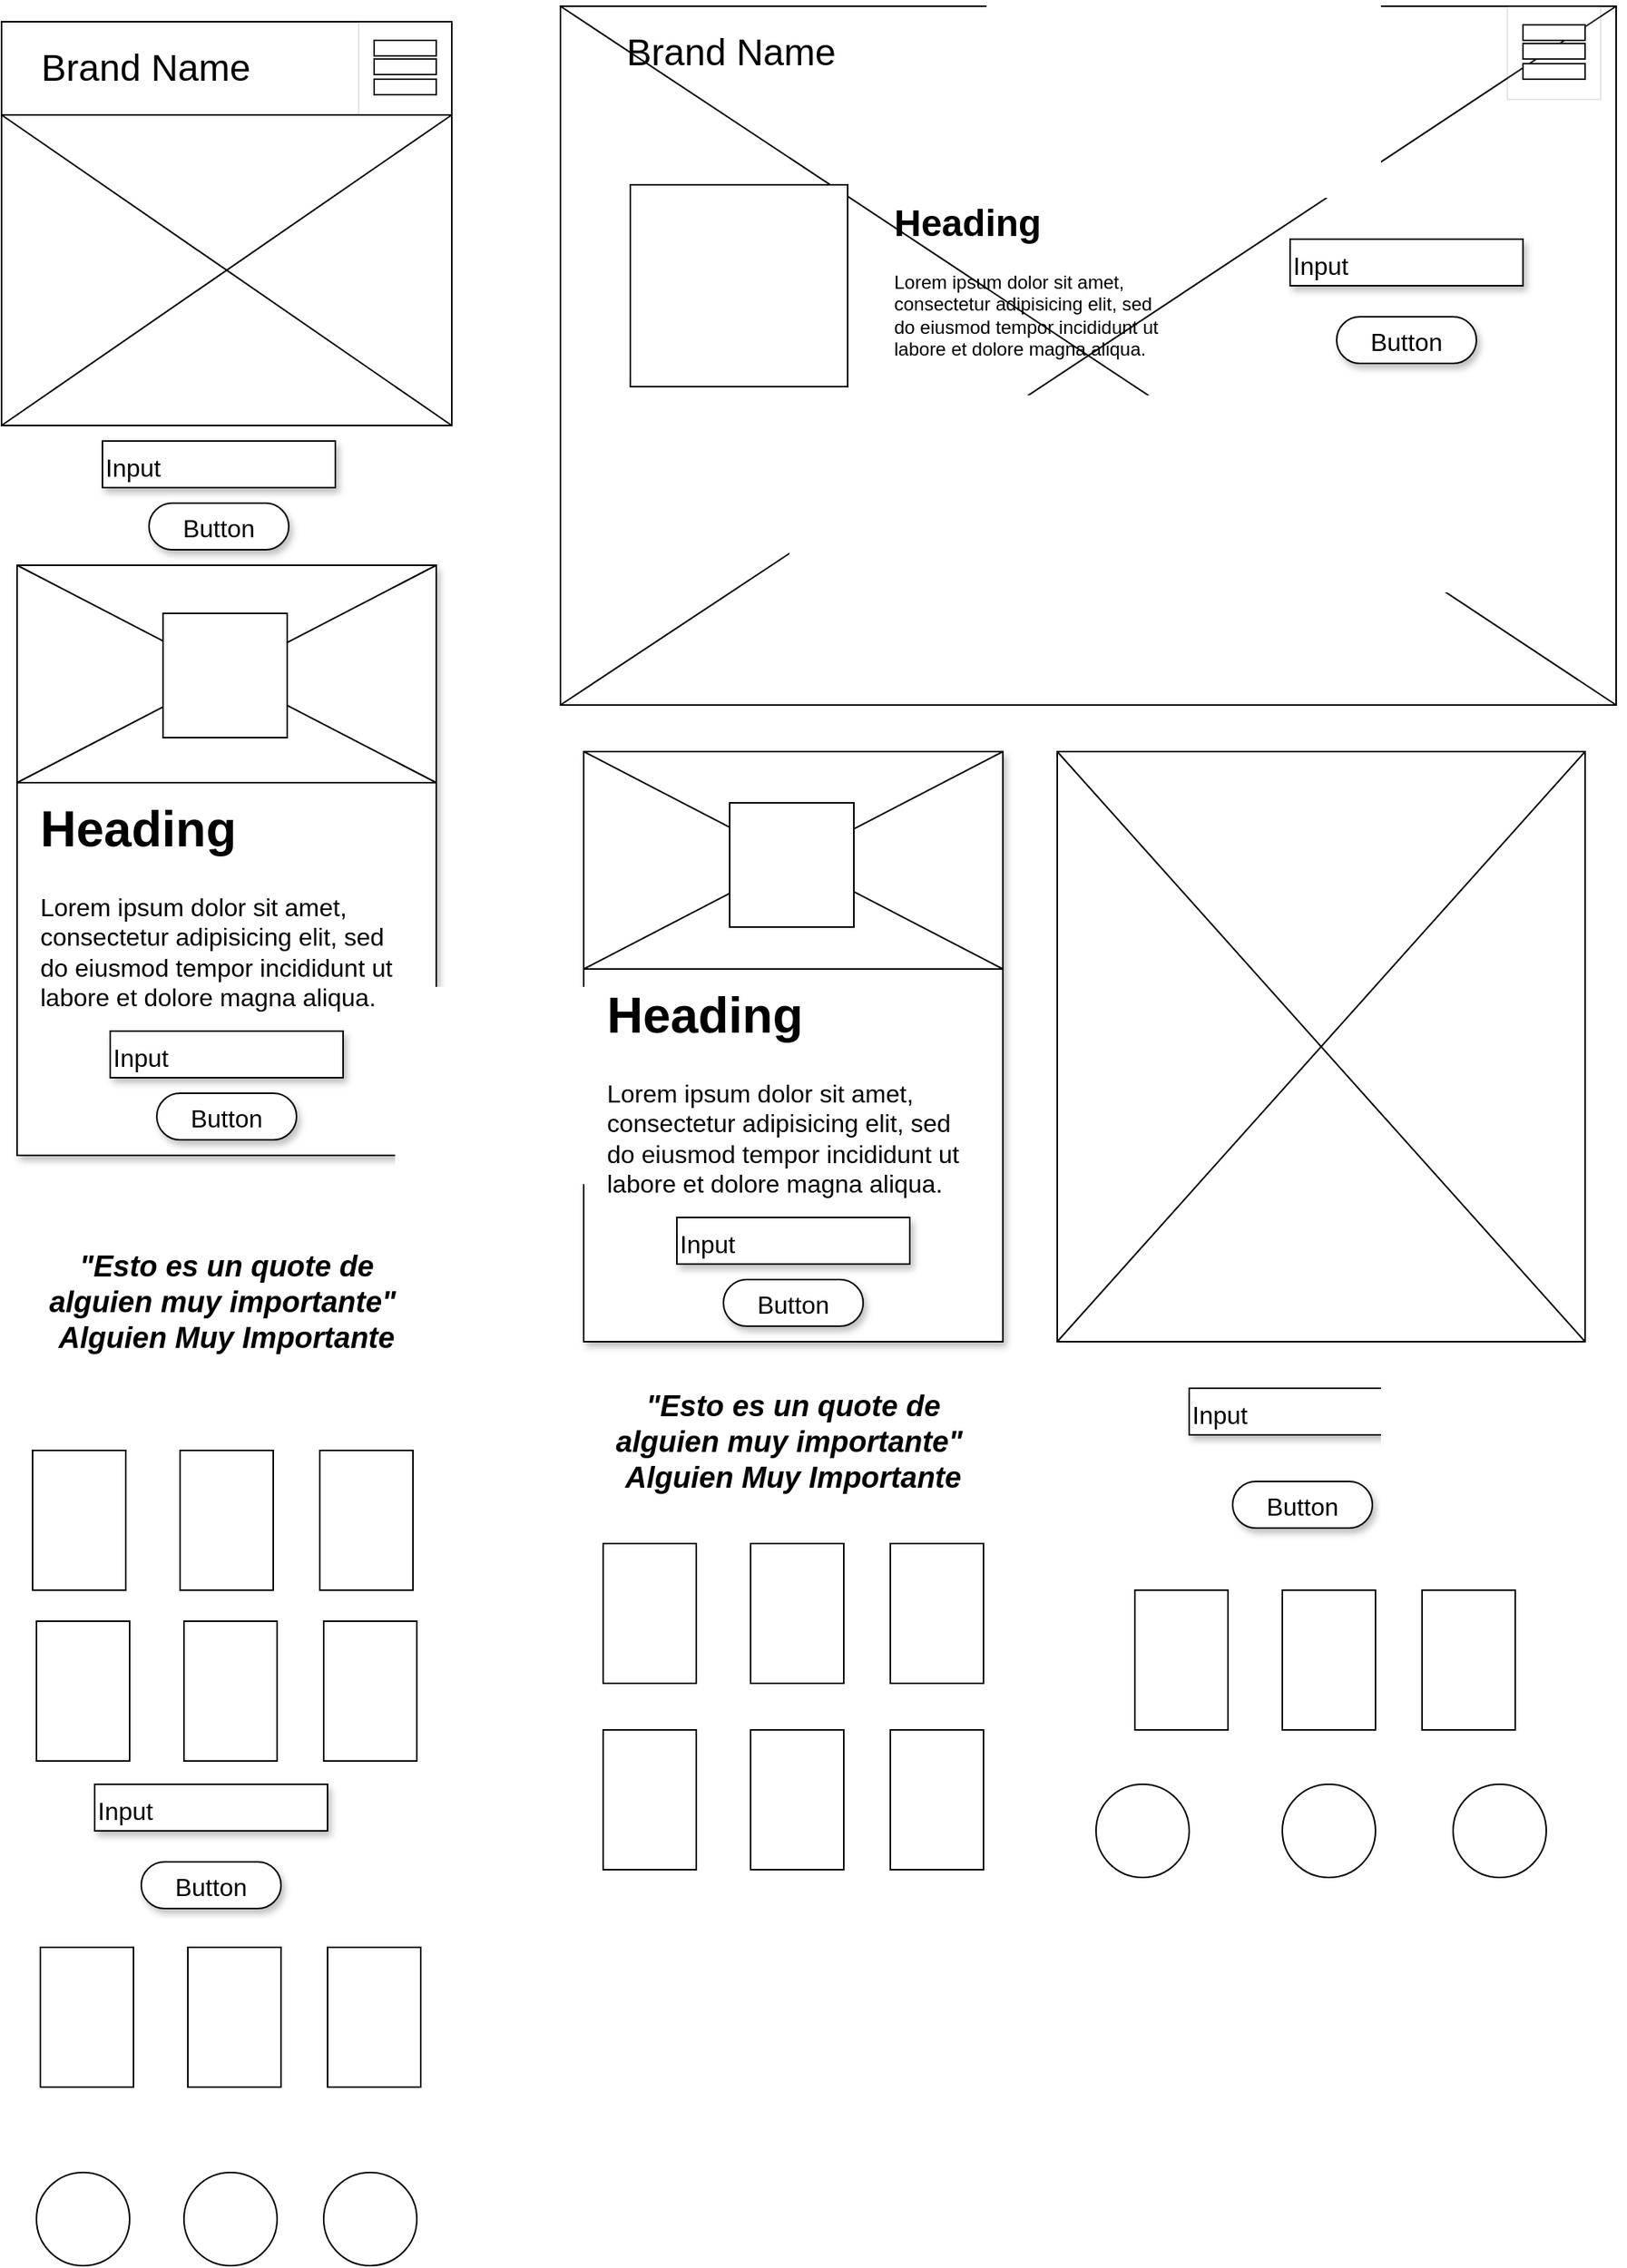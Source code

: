 <mxfile version="14.2.9" type="device"><diagram id="IeR_oOg48y_8qCT2sb5A" name="Page-1"><mxGraphModel dx="1038" dy="491" grid="1" gridSize="10" guides="1" tooltips="1" connect="1" arrows="1" fold="1" page="1" pageScale="1" pageWidth="827" pageHeight="1169" math="0" shadow="0"><root><mxCell id="0"/><mxCell id="1" parent="0"/><mxCell id="WKJ9_c1yNSUBQIaRRW-R-1" value="" style="rounded=0;whiteSpace=wrap;html=1;shadow=1;glass=0;sketch=0;fontSize=16;align=center;" parent="1" vertex="1"><mxGeometry x="415" y="510" width="270" height="380" as="geometry"/></mxCell><mxCell id="WKJ9_c1yNSUBQIaRRW-R-2" value="" style="rounded=0;whiteSpace=wrap;html=1;" parent="1" vertex="1"><mxGeometry x="40" y="40" width="290" height="60" as="geometry"/></mxCell><mxCell id="WKJ9_c1yNSUBQIaRRW-R-3" value="" style="group" parent="1" vertex="1" connectable="0"><mxGeometry x="40" y="100" width="290" height="200" as="geometry"/></mxCell><mxCell id="WKJ9_c1yNSUBQIaRRW-R-4" value="" style="rounded=0;whiteSpace=wrap;html=1;fontSize=24;" parent="WKJ9_c1yNSUBQIaRRW-R-3" vertex="1"><mxGeometry width="290" height="200" as="geometry"/></mxCell><mxCell id="WKJ9_c1yNSUBQIaRRW-R-5" value="" style="endArrow=none;html=1;fontSize=24;entryX=1;entryY=0;entryDx=0;entryDy=0;exitX=0;exitY=1;exitDx=0;exitDy=0;" parent="WKJ9_c1yNSUBQIaRRW-R-3" source="WKJ9_c1yNSUBQIaRRW-R-4" target="WKJ9_c1yNSUBQIaRRW-R-4" edge="1"><mxGeometry width="50" height="50" relative="1" as="geometry"><mxPoint x="48.333" y="566.667" as="sourcePoint"/><mxPoint x="169.167" y="400" as="targetPoint"/></mxGeometry></mxCell><mxCell id="WKJ9_c1yNSUBQIaRRW-R-6" value="" style="endArrow=none;html=1;fontSize=24;exitX=0;exitY=0;exitDx=0;exitDy=0;entryX=1;entryY=1;entryDx=0;entryDy=0;" parent="WKJ9_c1yNSUBQIaRRW-R-3" source="WKJ9_c1yNSUBQIaRRW-R-4" target="WKJ9_c1yNSUBQIaRRW-R-4" edge="1"><mxGeometry width="50" height="50" relative="1" as="geometry"><mxPoint x="72.5" y="466.667" as="sourcePoint"/><mxPoint x="193.333" y="300" as="targetPoint"/></mxGeometry></mxCell><mxCell id="WKJ9_c1yNSUBQIaRRW-R-7" value="" style="group" parent="1" vertex="1" connectable="0"><mxGeometry x="270" y="40" width="60" height="60" as="geometry"/></mxCell><mxCell id="WKJ9_c1yNSUBQIaRRW-R-8" value="" style="rounded=0;whiteSpace=wrap;html=1;container=0;" parent="WKJ9_c1yNSUBQIaRRW-R-7" vertex="1"><mxGeometry x="10" y="12" width="40" height="10" as="geometry"/></mxCell><mxCell id="WKJ9_c1yNSUBQIaRRW-R-9" value="" style="rounded=0;whiteSpace=wrap;html=1;container=0;" parent="WKJ9_c1yNSUBQIaRRW-R-7" vertex="1"><mxGeometry x="10" y="24" width="40" height="10" as="geometry"/></mxCell><mxCell id="WKJ9_c1yNSUBQIaRRW-R-10" value="" style="rounded=0;whiteSpace=wrap;html=1;container=0;" parent="WKJ9_c1yNSUBQIaRRW-R-7" vertex="1"><mxGeometry x="10" y="37" width="40" height="10" as="geometry"/></mxCell><mxCell id="WKJ9_c1yNSUBQIaRRW-R-11" value="" style="rounded=0;whiteSpace=wrap;html=1;fontSize=24;opacity=10;container=0;" parent="WKJ9_c1yNSUBQIaRRW-R-7" vertex="1"><mxGeometry width="60" height="60" as="geometry"/></mxCell><mxCell id="WKJ9_c1yNSUBQIaRRW-R-12" value="&lt;font style=&quot;font-size: 16px&quot;&gt;Input&lt;/font&gt;" style="rounded=0;whiteSpace=wrap;html=1;fontSize=24;shadow=1;sketch=0;align=left;" parent="1" vertex="1"><mxGeometry x="105" y="310" width="150" height="30" as="geometry"/></mxCell><mxCell id="WKJ9_c1yNSUBQIaRRW-R-13" value="&lt;font style=&quot;font-size: 16px;&quot;&gt;Button&lt;/font&gt;" style="rounded=1;whiteSpace=wrap;html=1;shadow=1;sketch=0;fontSize=16;glass=0;arcSize=50;align=center;verticalAlign=middle;spacingTop=1;" parent="1" vertex="1"><mxGeometry x="135" y="350" width="90" height="30" as="geometry"/></mxCell><mxCell id="WKJ9_c1yNSUBQIaRRW-R-14" value="" style="group;rounded=1;shadow=1;glass=0;sketch=0;fontSize=16;align=center;" parent="1" vertex="1" connectable="0"><mxGeometry x="415" y="510" width="270" height="140" as="geometry"/></mxCell><mxCell id="WKJ9_c1yNSUBQIaRRW-R-15" value="" style="rounded=0;whiteSpace=wrap;html=1;fontSize=24;" parent="WKJ9_c1yNSUBQIaRRW-R-14" vertex="1"><mxGeometry width="270" height="140" as="geometry"/></mxCell><mxCell id="WKJ9_c1yNSUBQIaRRW-R-16" value="" style="endArrow=none;html=1;fontSize=24;entryX=1;entryY=0;entryDx=0;entryDy=0;exitX=0;exitY=1;exitDx=0;exitDy=0;" parent="WKJ9_c1yNSUBQIaRRW-R-14" source="WKJ9_c1yNSUBQIaRRW-R-15" target="WKJ9_c1yNSUBQIaRRW-R-15" edge="1"><mxGeometry width="50" height="50" relative="1" as="geometry"><mxPoint x="45.0" y="396.667" as="sourcePoint"/><mxPoint x="157.5" y="280" as="targetPoint"/></mxGeometry></mxCell><mxCell id="WKJ9_c1yNSUBQIaRRW-R-17" value="" style="endArrow=none;html=1;fontSize=24;exitX=0;exitY=0;exitDx=0;exitDy=0;entryX=1;entryY=1;entryDx=0;entryDy=0;" parent="WKJ9_c1yNSUBQIaRRW-R-14" source="WKJ9_c1yNSUBQIaRRW-R-15" target="WKJ9_c1yNSUBQIaRRW-R-15" edge="1"><mxGeometry width="50" height="50" relative="1" as="geometry"><mxPoint x="67.5" y="326.667" as="sourcePoint"/><mxPoint x="180.0" y="210" as="targetPoint"/></mxGeometry></mxCell><mxCell id="WKJ9_c1yNSUBQIaRRW-R-18" value="" style="whiteSpace=wrap;html=1;aspect=fixed;" parent="WKJ9_c1yNSUBQIaRRW-R-14" vertex="1"><mxGeometry x="94" y="33" width="80" height="80" as="geometry"/></mxCell><mxCell id="WKJ9_c1yNSUBQIaRRW-R-19" value="&lt;h1&gt;Heading&lt;/h1&gt;&lt;p&gt;Lorem ipsum dolor sit amet, consectetur adipisicing elit, sed do eiusmod tempor incididunt ut labore et dolore magna aliqua.&lt;/p&gt;" style="text;html=1;strokeColor=none;fillColor=none;spacing=5;spacingTop=-20;whiteSpace=wrap;overflow=hidden;rounded=0;shadow=1;glass=0;sketch=0;fontSize=16;align=left;" parent="1" vertex="1"><mxGeometry x="425" y="650" width="250" height="150" as="geometry"/></mxCell><mxCell id="WKJ9_c1yNSUBQIaRRW-R-20" value="&lt;font style=&quot;font-size: 16px&quot;&gt;Input&lt;/font&gt;" style="rounded=0;whiteSpace=wrap;html=1;fontSize=24;shadow=1;sketch=0;align=left;" parent="1" vertex="1"><mxGeometry x="475" y="810" width="150" height="30" as="geometry"/></mxCell><mxCell id="WKJ9_c1yNSUBQIaRRW-R-21" value="&lt;font style=&quot;font-size: 16px;&quot;&gt;Button&lt;/font&gt;" style="rounded=1;whiteSpace=wrap;html=1;shadow=1;sketch=0;fontSize=16;glass=0;arcSize=50;align=center;verticalAlign=middle;spacingTop=1;" parent="1" vertex="1"><mxGeometry x="505" y="850" width="90" height="30" as="geometry"/></mxCell><mxCell id="WKJ9_c1yNSUBQIaRRW-R-22" value="" style="group;rounded=1;shadow=1;glass=0;sketch=0;fontSize=16;align=left;" parent="1" vertex="1" connectable="0"><mxGeometry x="400" y="30" width="680" height="450" as="geometry"/></mxCell><mxCell id="WKJ9_c1yNSUBQIaRRW-R-23" value="" style="rounded=0;whiteSpace=wrap;html=1;fontSize=24;" parent="WKJ9_c1yNSUBQIaRRW-R-22" vertex="1"><mxGeometry width="680.0" height="450" as="geometry"/></mxCell><mxCell id="WKJ9_c1yNSUBQIaRRW-R-24" value="" style="endArrow=none;html=1;fontSize=24;entryX=1;entryY=0;entryDx=0;entryDy=0;exitX=0;exitY=1;exitDx=0;exitDy=0;" parent="WKJ9_c1yNSUBQIaRRW-R-22" source="WKJ9_c1yNSUBQIaRRW-R-23" target="WKJ9_c1yNSUBQIaRRW-R-23" edge="1"><mxGeometry width="50" height="50" relative="1" as="geometry"><mxPoint x="113.333" y="1275.0" as="sourcePoint"/><mxPoint x="396.667" y="900" as="targetPoint"/></mxGeometry></mxCell><mxCell id="WKJ9_c1yNSUBQIaRRW-R-25" value="" style="endArrow=none;html=1;fontSize=24;exitX=0;exitY=0;exitDx=0;exitDy=0;entryX=1;entryY=1;entryDx=0;entryDy=0;" parent="WKJ9_c1yNSUBQIaRRW-R-22" source="WKJ9_c1yNSUBQIaRRW-R-23" target="WKJ9_c1yNSUBQIaRRW-R-23" edge="1"><mxGeometry width="50" height="50" relative="1" as="geometry"><mxPoint x="170.0" y="1050" as="sourcePoint"/><mxPoint x="453.333" y="675" as="targetPoint"/></mxGeometry></mxCell><mxCell id="WKJ9_c1yNSUBQIaRRW-R-26" value="" style="group;rounded=1;shadow=1;glass=0;sketch=0;fontSize=16;align=left;" parent="WKJ9_c1yNSUBQIaRRW-R-22" vertex="1" connectable="0"><mxGeometry x="610" width="60" height="60" as="geometry"/></mxCell><mxCell id="WKJ9_c1yNSUBQIaRRW-R-27" value="" style="rounded=0;whiteSpace=wrap;html=1;container=0;" parent="WKJ9_c1yNSUBQIaRRW-R-26" vertex="1"><mxGeometry x="10" y="12" width="40" height="10" as="geometry"/></mxCell><mxCell id="WKJ9_c1yNSUBQIaRRW-R-28" value="" style="rounded=0;whiteSpace=wrap;html=1;container=0;" parent="WKJ9_c1yNSUBQIaRRW-R-26" vertex="1"><mxGeometry x="10" y="24" width="40" height="10" as="geometry"/></mxCell><mxCell id="WKJ9_c1yNSUBQIaRRW-R-29" value="" style="rounded=0;whiteSpace=wrap;html=1;container=0;" parent="WKJ9_c1yNSUBQIaRRW-R-26" vertex="1"><mxGeometry x="10" y="37" width="40" height="10" as="geometry"/></mxCell><mxCell id="WKJ9_c1yNSUBQIaRRW-R-30" value="" style="rounded=0;whiteSpace=wrap;html=1;fontSize=24;opacity=10;container=0;" parent="WKJ9_c1yNSUBQIaRRW-R-26" vertex="1"><mxGeometry width="60" height="60" as="geometry"/></mxCell><mxCell id="WKJ9_c1yNSUBQIaRRW-R-31" value="Brand Name" style="text;html=1;strokeColor=none;fillColor=none;align=center;verticalAlign=middle;whiteSpace=wrap;rounded=0;fontSize=24;" parent="WKJ9_c1yNSUBQIaRRW-R-22" vertex="1"><mxGeometry x="30" y="20" width="160" height="20" as="geometry"/></mxCell><mxCell id="WKJ9_c1yNSUBQIaRRW-R-32" value="" style="rounded=0;whiteSpace=wrap;html=1;rotation=-90;" parent="WKJ9_c1yNSUBQIaRRW-R-22" vertex="1"><mxGeometry x="50" y="110" width="130" height="140" as="geometry"/></mxCell><mxCell id="WKJ9_c1yNSUBQIaRRW-R-33" value="&lt;h1&gt;Heading&lt;/h1&gt;&lt;p&gt;Lorem ipsum dolor sit amet, consectetur adipisicing elit, sed do eiusmod tempor incididunt ut labore et dolore magna aliqua.&lt;/p&gt;" style="text;html=1;strokeColor=none;fillColor=none;spacing=5;spacingTop=-20;whiteSpace=wrap;overflow=hidden;rounded=0;" parent="WKJ9_c1yNSUBQIaRRW-R-22" vertex="1"><mxGeometry x="210" y="120" width="190" height="120" as="geometry"/></mxCell><mxCell id="WKJ9_c1yNSUBQIaRRW-R-34" value="" style="group;rounded=1;shadow=1;glass=0;sketch=0;fontSize=16;align=left;" parent="1" vertex="1" connectable="0"><mxGeometry x="720" y="510" width="340" height="380" as="geometry"/></mxCell><mxCell id="WKJ9_c1yNSUBQIaRRW-R-35" value="" style="rounded=0;whiteSpace=wrap;html=1;fontSize=24;" parent="WKJ9_c1yNSUBQIaRRW-R-34" vertex="1"><mxGeometry width="340.0" height="380" as="geometry"/></mxCell><mxCell id="WKJ9_c1yNSUBQIaRRW-R-36" value="" style="endArrow=none;html=1;fontSize=24;entryX=1;entryY=0;entryDx=0;entryDy=0;exitX=0;exitY=1;exitDx=0;exitDy=0;" parent="WKJ9_c1yNSUBQIaRRW-R-34" source="WKJ9_c1yNSUBQIaRRW-R-35" target="WKJ9_c1yNSUBQIaRRW-R-35" edge="1"><mxGeometry width="50" height="50" relative="1" as="geometry"><mxPoint x="56.667" y="1076.667" as="sourcePoint"/><mxPoint x="198.333" y="760" as="targetPoint"/></mxGeometry></mxCell><mxCell id="WKJ9_c1yNSUBQIaRRW-R-37" value="" style="endArrow=none;html=1;fontSize=24;exitX=0;exitY=0;exitDx=0;exitDy=0;entryX=1;entryY=1;entryDx=0;entryDy=0;" parent="WKJ9_c1yNSUBQIaRRW-R-34" source="WKJ9_c1yNSUBQIaRRW-R-35" target="WKJ9_c1yNSUBQIaRRW-R-35" edge="1"><mxGeometry width="50" height="50" relative="1" as="geometry"><mxPoint x="85.0" y="886.667" as="sourcePoint"/><mxPoint x="226.667" y="570" as="targetPoint"/></mxGeometry></mxCell><mxCell id="WKJ9_c1yNSUBQIaRRW-R-38" value="" style="rounded=0;whiteSpace=wrap;html=1;shadow=1;glass=0;sketch=0;fontSize=16;align=center;" parent="1" vertex="1"><mxGeometry x="50" y="390" width="270" height="380" as="geometry"/></mxCell><mxCell id="WKJ9_c1yNSUBQIaRRW-R-39" value="" style="group;rounded=1;shadow=1;glass=0;sketch=0;fontSize=16;align=center;" parent="1" vertex="1" connectable="0"><mxGeometry x="50" y="390" width="270" height="140" as="geometry"/></mxCell><mxCell id="WKJ9_c1yNSUBQIaRRW-R-40" value="" style="rounded=0;whiteSpace=wrap;html=1;fontSize=24;" parent="WKJ9_c1yNSUBQIaRRW-R-39" vertex="1"><mxGeometry width="270" height="140" as="geometry"/></mxCell><mxCell id="WKJ9_c1yNSUBQIaRRW-R-41" value="" style="endArrow=none;html=1;fontSize=24;entryX=1;entryY=0;entryDx=0;entryDy=0;exitX=0;exitY=1;exitDx=0;exitDy=0;" parent="WKJ9_c1yNSUBQIaRRW-R-39" source="WKJ9_c1yNSUBQIaRRW-R-40" target="WKJ9_c1yNSUBQIaRRW-R-40" edge="1"><mxGeometry width="50" height="50" relative="1" as="geometry"><mxPoint x="45.0" y="396.667" as="sourcePoint"/><mxPoint x="157.5" y="280" as="targetPoint"/></mxGeometry></mxCell><mxCell id="WKJ9_c1yNSUBQIaRRW-R-42" value="" style="endArrow=none;html=1;fontSize=24;exitX=0;exitY=0;exitDx=0;exitDy=0;entryX=1;entryY=1;entryDx=0;entryDy=0;" parent="WKJ9_c1yNSUBQIaRRW-R-39" source="WKJ9_c1yNSUBQIaRRW-R-40" target="WKJ9_c1yNSUBQIaRRW-R-40" edge="1"><mxGeometry width="50" height="50" relative="1" as="geometry"><mxPoint x="67.5" y="326.667" as="sourcePoint"/><mxPoint x="180.0" y="210" as="targetPoint"/></mxGeometry></mxCell><mxCell id="WKJ9_c1yNSUBQIaRRW-R-43" value="" style="whiteSpace=wrap;html=1;aspect=fixed;" parent="WKJ9_c1yNSUBQIaRRW-R-39" vertex="1"><mxGeometry x="94" y="31" width="80" height="80" as="geometry"/></mxCell><mxCell id="WKJ9_c1yNSUBQIaRRW-R-44" value="&lt;h1&gt;Heading&lt;/h1&gt;&lt;p&gt;Lorem ipsum dolor sit amet, consectetur adipisicing elit, sed do eiusmod tempor incididunt ut labore et dolore magna aliqua.&lt;/p&gt;" style="text;html=1;strokeColor=none;fillColor=none;spacing=5;spacingTop=-20;whiteSpace=wrap;overflow=hidden;rounded=0;shadow=1;glass=0;sketch=0;fontSize=16;align=left;" parent="1" vertex="1"><mxGeometry x="60" y="530" width="250" height="150" as="geometry"/></mxCell><mxCell id="WKJ9_c1yNSUBQIaRRW-R-45" value="&lt;font style=&quot;font-size: 16px&quot;&gt;Input&lt;/font&gt;" style="rounded=0;whiteSpace=wrap;html=1;fontSize=24;shadow=1;sketch=0;align=left;" parent="1" vertex="1"><mxGeometry x="110" y="690" width="150" height="30" as="geometry"/></mxCell><mxCell id="WKJ9_c1yNSUBQIaRRW-R-46" value="&lt;font style=&quot;font-size: 16px;&quot;&gt;Button&lt;/font&gt;" style="rounded=1;whiteSpace=wrap;html=1;shadow=1;sketch=0;fontSize=16;glass=0;arcSize=50;align=center;verticalAlign=middle;spacingTop=1;" parent="1" vertex="1"><mxGeometry x="140" y="730" width="90" height="30" as="geometry"/></mxCell><mxCell id="WKJ9_c1yNSUBQIaRRW-R-47" value="" style="ellipse;whiteSpace=wrap;html=1;aspect=fixed;rounded=1;shadow=0;glass=0;sketch=0;fontSize=19;align=left;" parent="1" vertex="1"><mxGeometry x="62.5" y="1425" width="60" height="60" as="geometry"/></mxCell><mxCell id="WKJ9_c1yNSUBQIaRRW-R-48" value="" style="ellipse;whiteSpace=wrap;html=1;aspect=fixed;rounded=1;shadow=0;glass=0;sketch=0;fontSize=19;align=left;" parent="1" vertex="1"><mxGeometry x="157.5" y="1425" width="60" height="60" as="geometry"/></mxCell><mxCell id="WKJ9_c1yNSUBQIaRRW-R-49" value="" style="ellipse;whiteSpace=wrap;html=1;aspect=fixed;rounded=1;shadow=0;glass=0;sketch=0;fontSize=19;align=left;" parent="1" vertex="1"><mxGeometry x="247.5" y="1425" width="60" height="60" as="geometry"/></mxCell><mxCell id="WKJ9_c1yNSUBQIaRRW-R-50" value="&lt;font style=&quot;font-size: 16px&quot;&gt;Input&lt;/font&gt;" style="rounded=0;whiteSpace=wrap;html=1;fontSize=24;shadow=1;sketch=0;align=left;" parent="1" vertex="1"><mxGeometry x="100" y="1175" width="150" height="30" as="geometry"/></mxCell><mxCell id="WKJ9_c1yNSUBQIaRRW-R-51" value="&lt;font style=&quot;font-size: 16px;&quot;&gt;Button&lt;/font&gt;" style="rounded=1;whiteSpace=wrap;html=1;shadow=1;sketch=0;fontSize=16;glass=0;arcSize=50;align=center;verticalAlign=middle;spacingTop=1;" parent="1" vertex="1"><mxGeometry x="130" y="1225" width="90" height="30" as="geometry"/></mxCell><mxCell id="WKJ9_c1yNSUBQIaRRW-R-52" value="&quot;Esto es un quote de alguien muy importante&quot;&amp;nbsp;&lt;br style=&quot;font-size: 19px;&quot;&gt;Alguien Muy Importante" style="text;html=1;strokeColor=none;fillColor=none;align=center;verticalAlign=middle;whiteSpace=wrap;rounded=0;shadow=1;glass=0;sketch=0;fontSize=19;fontStyle=3" parent="1" vertex="1"><mxGeometry x="430" y="920" width="240" height="70" as="geometry"/></mxCell><mxCell id="WKJ9_c1yNSUBQIaRRW-R-53" value="" style="ellipse;whiteSpace=wrap;html=1;aspect=fixed;rounded=1;shadow=0;glass=0;sketch=0;fontSize=19;align=left;" parent="1" vertex="1"><mxGeometry x="745" y="1175" width="60" height="60" as="geometry"/></mxCell><mxCell id="WKJ9_c1yNSUBQIaRRW-R-54" value="" style="ellipse;whiteSpace=wrap;html=1;aspect=fixed;rounded=1;shadow=0;glass=0;sketch=0;fontSize=19;align=left;" parent="1" vertex="1"><mxGeometry x="865" y="1175" width="60" height="60" as="geometry"/></mxCell><mxCell id="WKJ9_c1yNSUBQIaRRW-R-55" value="" style="ellipse;whiteSpace=wrap;html=1;aspect=fixed;rounded=1;shadow=0;glass=0;sketch=0;fontSize=19;align=left;" parent="1" vertex="1"><mxGeometry x="975" y="1175" width="60" height="60" as="geometry"/></mxCell><mxCell id="WKJ9_c1yNSUBQIaRRW-R-56" value="&lt;font style=&quot;font-size: 16px&quot;&gt;Input&lt;/font&gt;" style="rounded=0;whiteSpace=wrap;html=1;fontSize=24;shadow=1;sketch=0;align=left;" parent="1" vertex="1"><mxGeometry x="805" y="920" width="150" height="30" as="geometry"/></mxCell><mxCell id="WKJ9_c1yNSUBQIaRRW-R-57" value="&lt;font style=&quot;font-size: 16px;&quot;&gt;Button&lt;/font&gt;" style="rounded=1;whiteSpace=wrap;html=1;shadow=1;sketch=0;fontSize=16;glass=0;arcSize=50;align=center;verticalAlign=middle;spacingTop=1;" parent="1" vertex="1"><mxGeometry x="833" y="980" width="90" height="30" as="geometry"/></mxCell><mxCell id="WKJ9_c1yNSUBQIaRRW-R-58" value="" style="rounded=0;whiteSpace=wrap;html=1;rotation=-90;" parent="1" vertex="1"><mxGeometry x="45" y="975" width="90" height="60" as="geometry"/></mxCell><mxCell id="WKJ9_c1yNSUBQIaRRW-R-59" value="" style="rounded=0;whiteSpace=wrap;html=1;rotation=-90;" parent="1" vertex="1"><mxGeometry x="140" y="975" width="90" height="60" as="geometry"/></mxCell><mxCell id="WKJ9_c1yNSUBQIaRRW-R-60" value="" style="rounded=0;whiteSpace=wrap;html=1;rotation=-90;" parent="1" vertex="1"><mxGeometry x="230" y="975" width="90" height="60" as="geometry"/></mxCell><mxCell id="WKJ9_c1yNSUBQIaRRW-R-61" value="" style="rounded=0;whiteSpace=wrap;html=1;rotation=-90;" parent="1" vertex="1"><mxGeometry x="47.5" y="1085" width="90" height="60" as="geometry"/></mxCell><mxCell id="WKJ9_c1yNSUBQIaRRW-R-62" value="" style="rounded=0;whiteSpace=wrap;html=1;rotation=-90;" parent="1" vertex="1"><mxGeometry x="142.5" y="1085" width="90" height="60" as="geometry"/></mxCell><mxCell id="WKJ9_c1yNSUBQIaRRW-R-63" value="" style="rounded=0;whiteSpace=wrap;html=1;rotation=-90;" parent="1" vertex="1"><mxGeometry x="232.5" y="1085" width="90" height="60" as="geometry"/></mxCell><mxCell id="WKJ9_c1yNSUBQIaRRW-R-64" value="&lt;font style=&quot;font-size: 16px&quot;&gt;Input&lt;/font&gt;" style="rounded=0;whiteSpace=wrap;html=1;fontSize=24;shadow=1;sketch=0;align=left;" parent="1" vertex="1"><mxGeometry x="870" y="180" width="150" height="30" as="geometry"/></mxCell><mxCell id="WKJ9_c1yNSUBQIaRRW-R-65" value="&lt;font style=&quot;font-size: 16px;&quot;&gt;Button&lt;/font&gt;" style="rounded=1;whiteSpace=wrap;html=1;shadow=1;sketch=0;fontSize=16;glass=0;arcSize=50;align=center;verticalAlign=middle;spacingTop=1;" parent="1" vertex="1"><mxGeometry x="900" y="230" width="90" height="30" as="geometry"/></mxCell><mxCell id="WKJ9_c1yNSUBQIaRRW-R-66" value="Brand Name" style="text;html=1;strokeColor=none;fillColor=none;align=center;verticalAlign=middle;whiteSpace=wrap;rounded=0;fontSize=24;" parent="1" vertex="1"><mxGeometry x="52.5" y="60" width="160" height="20" as="geometry"/></mxCell><mxCell id="_YusYUjqGWLuMLkjVwg6-1" value="" style="rounded=0;whiteSpace=wrap;html=1;rotation=-90;" vertex="1" parent="1"><mxGeometry x="50" y="1295" width="90" height="60" as="geometry"/></mxCell><mxCell id="_YusYUjqGWLuMLkjVwg6-2" value="" style="rounded=0;whiteSpace=wrap;html=1;rotation=-90;" vertex="1" parent="1"><mxGeometry x="145" y="1295" width="90" height="60" as="geometry"/></mxCell><mxCell id="_YusYUjqGWLuMLkjVwg6-3" value="" style="rounded=0;whiteSpace=wrap;html=1;rotation=-90;" vertex="1" parent="1"><mxGeometry x="235" y="1295" width="90" height="60" as="geometry"/></mxCell><mxCell id="_YusYUjqGWLuMLkjVwg6-4" value="" style="rounded=0;whiteSpace=wrap;html=1;rotation=-90;" vertex="1" parent="1"><mxGeometry x="412.5" y="1155" width="90" height="60" as="geometry"/></mxCell><mxCell id="_YusYUjqGWLuMLkjVwg6-5" value="" style="rounded=0;whiteSpace=wrap;html=1;rotation=-90;" vertex="1" parent="1"><mxGeometry x="507.5" y="1155" width="90" height="60" as="geometry"/></mxCell><mxCell id="_YusYUjqGWLuMLkjVwg6-6" value="" style="rounded=0;whiteSpace=wrap;html=1;rotation=-90;" vertex="1" parent="1"><mxGeometry x="597.5" y="1155" width="90" height="60" as="geometry"/></mxCell><mxCell id="_YusYUjqGWLuMLkjVwg6-7" value="&quot;Esto es un quote de alguien muy importante&quot;&amp;nbsp;&lt;br style=&quot;font-size: 19px;&quot;&gt;Alguien Muy Importante" style="text;html=1;strokeColor=none;fillColor=none;align=center;verticalAlign=middle;whiteSpace=wrap;rounded=0;shadow=1;glass=0;sketch=0;fontSize=19;fontStyle=3" vertex="1" parent="1"><mxGeometry x="65" y="830" width="240" height="70" as="geometry"/></mxCell><mxCell id="_YusYUjqGWLuMLkjVwg6-8" value="" style="rounded=0;whiteSpace=wrap;html=1;rotation=-90;" vertex="1" parent="1"><mxGeometry x="412.5" y="1035" width="90" height="60" as="geometry"/></mxCell><mxCell id="_YusYUjqGWLuMLkjVwg6-9" value="" style="rounded=0;whiteSpace=wrap;html=1;rotation=-90;" vertex="1" parent="1"><mxGeometry x="507.5" y="1035" width="90" height="60" as="geometry"/></mxCell><mxCell id="_YusYUjqGWLuMLkjVwg6-10" value="" style="rounded=0;whiteSpace=wrap;html=1;rotation=-90;" vertex="1" parent="1"><mxGeometry x="597.5" y="1035" width="90" height="60" as="geometry"/></mxCell><mxCell id="_YusYUjqGWLuMLkjVwg6-11" value="" style="rounded=0;whiteSpace=wrap;html=1;rotation=-90;" vertex="1" parent="1"><mxGeometry x="755" y="1065" width="90" height="60" as="geometry"/></mxCell><mxCell id="_YusYUjqGWLuMLkjVwg6-12" value="" style="rounded=0;whiteSpace=wrap;html=1;rotation=-90;" vertex="1" parent="1"><mxGeometry x="850" y="1065" width="90" height="60" as="geometry"/></mxCell><mxCell id="_YusYUjqGWLuMLkjVwg6-13" value="" style="rounded=0;whiteSpace=wrap;html=1;rotation=-90;" vertex="1" parent="1"><mxGeometry x="940" y="1065" width="90" height="60" as="geometry"/></mxCell></root></mxGraphModel></diagram></mxfile>